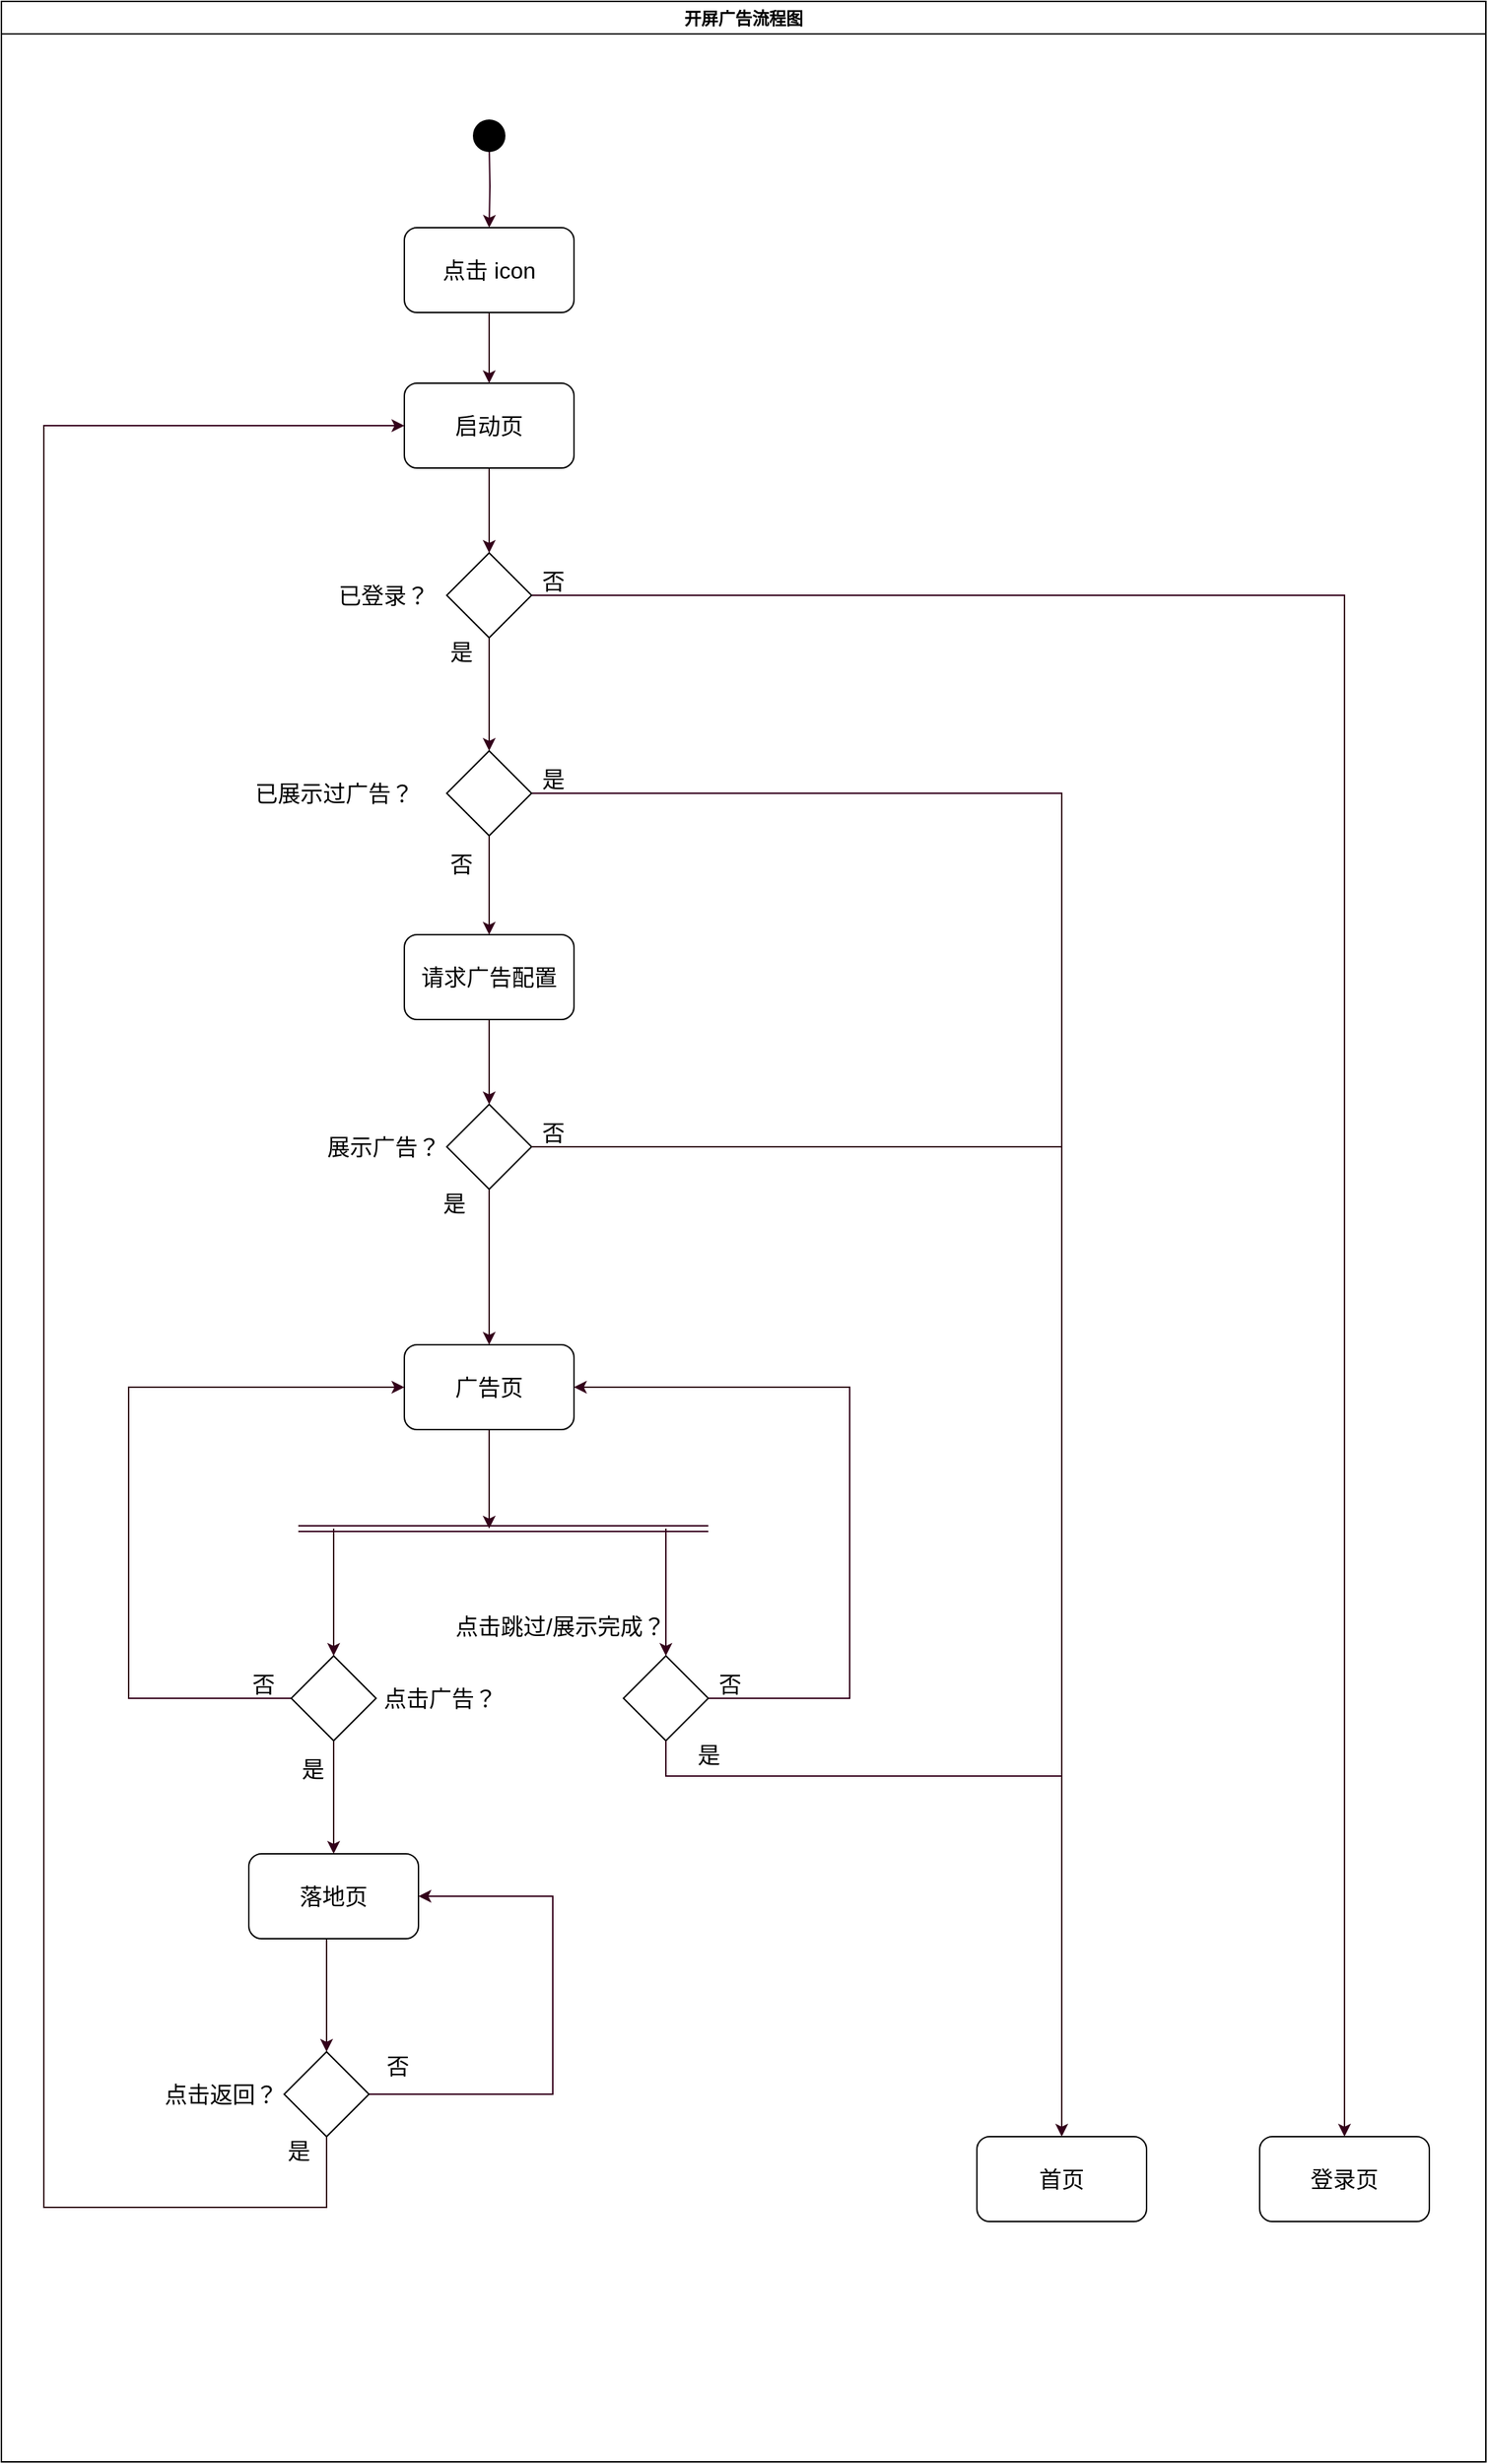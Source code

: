 <mxfile version="15.6.5" type="github">
  <diagram id="euzZqHydwFeH9KyfkGWj" name="Page-1">
    <mxGraphModel dx="946" dy="532" grid="1" gridSize="10" guides="1" tooltips="1" connect="1" arrows="1" fold="1" page="1" pageScale="1" pageWidth="827" pageHeight="1169" math="0" shadow="0">
      <root>
        <mxCell id="0" />
        <mxCell id="1" parent="0" />
        <mxCell id="2bbMxSYwXdYaRwTV3csB-1" value="开屏广告流程图" style="swimlane;fillColor=default;strokeColor=default;fontColor=default;swimlaneFillColor=default;" vertex="1" parent="1">
          <mxGeometry y="10" width="1050" height="1740" as="geometry" />
        </mxCell>
        <mxCell id="4h6Gc5Q3ZyhKogQl8zRI-5" style="edgeStyle=orthogonalEdgeStyle;rounded=0;orthogonalLoop=1;jettySize=auto;html=1;labelBackgroundColor=default;fontColor=default;strokeColor=#33001A;" parent="1" target="4h6Gc5Q3ZyhKogQl8zRI-4" edge="1">
          <mxGeometry relative="1" as="geometry">
            <mxPoint x="345" y="110" as="sourcePoint" />
          </mxGeometry>
        </mxCell>
        <mxCell id="4h6Gc5Q3ZyhKogQl8zRI-2" value="" style="ellipse;html=1;shape=startState;fillColor=#000000;strokeColor=#000000;fontColor=default;" parent="1" vertex="1">
          <mxGeometry x="330" y="90" width="30" height="30" as="geometry" />
        </mxCell>
        <mxCell id="4h6Gc5Q3ZyhKogQl8zRI-8" style="edgeStyle=orthogonalEdgeStyle;rounded=0;orthogonalLoop=1;jettySize=auto;html=1;labelBackgroundColor=default;fontSize=16;fontColor=default;strokeColor=#33001A;" parent="1" source="4h6Gc5Q3ZyhKogQl8zRI-4" target="4h6Gc5Q3ZyhKogQl8zRI-7" edge="1">
          <mxGeometry relative="1" as="geometry" />
        </mxCell>
        <mxCell id="4h6Gc5Q3ZyhKogQl8zRI-4" value="&lt;font style=&quot;font-size: 16px&quot;&gt;点击 icon&lt;/font&gt;" style="rounded=1;whiteSpace=wrap;html=1;fontColor=default;strokeColor=#000000;fillColor=default;" parent="1" vertex="1">
          <mxGeometry x="285" y="170" width="120" height="60" as="geometry" />
        </mxCell>
        <mxCell id="4h6Gc5Q3ZyhKogQl8zRI-10" style="edgeStyle=orthogonalEdgeStyle;rounded=0;orthogonalLoop=1;jettySize=auto;html=1;entryX=0.5;entryY=0;entryDx=0;entryDy=0;labelBackgroundColor=default;fontSize=16;fontColor=default;strokeColor=#33001A;" parent="1" source="4h6Gc5Q3ZyhKogQl8zRI-7" target="4h6Gc5Q3ZyhKogQl8zRI-9" edge="1">
          <mxGeometry relative="1" as="geometry" />
        </mxCell>
        <mxCell id="4h6Gc5Q3ZyhKogQl8zRI-7" value="&lt;font style=&quot;font-size: 16px&quot;&gt;启动页&lt;/font&gt;" style="rounded=1;whiteSpace=wrap;html=1;fontColor=default;strokeColor=#000000;fillColor=default;" parent="1" vertex="1">
          <mxGeometry x="285" y="280" width="120" height="60" as="geometry" />
        </mxCell>
        <mxCell id="4h6Gc5Q3ZyhKogQl8zRI-13" style="edgeStyle=orthogonalEdgeStyle;rounded=0;orthogonalLoop=1;jettySize=auto;html=1;exitX=1;exitY=0.5;exitDx=0;exitDy=0;labelBackgroundColor=default;fontSize=16;fontColor=default;strokeColor=#33001A;" parent="1" source="4h6Gc5Q3ZyhKogQl8zRI-9" target="4h6Gc5Q3ZyhKogQl8zRI-12" edge="1">
          <mxGeometry relative="1" as="geometry" />
        </mxCell>
        <mxCell id="4h6Gc5Q3ZyhKogQl8zRI-17" style="edgeStyle=orthogonalEdgeStyle;rounded=0;orthogonalLoop=1;jettySize=auto;html=1;labelBackgroundColor=default;fontSize=16;fontColor=default;strokeColor=#33001A;" parent="1" source="4h6Gc5Q3ZyhKogQl8zRI-9" target="4h6Gc5Q3ZyhKogQl8zRI-16" edge="1">
          <mxGeometry relative="1" as="geometry" />
        </mxCell>
        <mxCell id="4h6Gc5Q3ZyhKogQl8zRI-9" value="" style="rhombus;whiteSpace=wrap;html=1;fontSize=16;fontColor=default;strokeColor=#000000;fillColor=default;" parent="1" vertex="1">
          <mxGeometry x="315" y="400" width="60" height="60" as="geometry" />
        </mxCell>
        <mxCell id="4h6Gc5Q3ZyhKogQl8zRI-11" value="已登录？" style="text;html=1;align=center;verticalAlign=middle;resizable=0;points=[];autosize=1;strokeColor=none;fillColor=none;fontSize=16;fontColor=default;" parent="1" vertex="1">
          <mxGeometry x="230" y="420" width="80" height="20" as="geometry" />
        </mxCell>
        <mxCell id="4h6Gc5Q3ZyhKogQl8zRI-12" value="登录页" style="rounded=1;whiteSpace=wrap;html=1;fontSize=16;fontColor=default;strokeColor=#000000;fillColor=default;" parent="1" vertex="1">
          <mxGeometry x="890" y="1520" width="120" height="60" as="geometry" />
        </mxCell>
        <mxCell id="4h6Gc5Q3ZyhKogQl8zRI-14" value="否" style="text;html=1;align=center;verticalAlign=middle;resizable=0;points=[];autosize=1;strokeColor=none;fillColor=none;fontSize=16;fontColor=default;" parent="1" vertex="1">
          <mxGeometry x="375" y="410" width="30" height="20" as="geometry" />
        </mxCell>
        <mxCell id="4h6Gc5Q3ZyhKogQl8zRI-21" style="edgeStyle=orthogonalEdgeStyle;rounded=0;orthogonalLoop=1;jettySize=auto;html=1;labelBackgroundColor=default;fontSize=16;fontColor=default;strokeColor=#33001A;entryX=0.5;entryY=0;entryDx=0;entryDy=0;" parent="1" source="4h6Gc5Q3ZyhKogQl8zRI-16" target="4h6Gc5Q3ZyhKogQl8zRI-32" edge="1">
          <mxGeometry relative="1" as="geometry">
            <mxPoint x="500" y="570" as="targetPoint" />
          </mxGeometry>
        </mxCell>
        <mxCell id="4h6Gc5Q3ZyhKogQl8zRI-27" style="edgeStyle=orthogonalEdgeStyle;rounded=0;orthogonalLoop=1;jettySize=auto;html=1;entryX=0.5;entryY=0;entryDx=0;entryDy=0;labelBackgroundColor=default;fontSize=16;fontColor=default;strokeColor=#33001A;" parent="1" source="4h6Gc5Q3ZyhKogQl8zRI-16" target="4h6Gc5Q3ZyhKogQl8zRI-26" edge="1">
          <mxGeometry relative="1" as="geometry" />
        </mxCell>
        <mxCell id="4h6Gc5Q3ZyhKogQl8zRI-16" value="" style="rhombus;whiteSpace=wrap;html=1;fontSize=16;fontColor=default;strokeColor=#000000;fillColor=default;" parent="1" vertex="1">
          <mxGeometry x="315" y="540" width="60" height="60" as="geometry" />
        </mxCell>
        <mxCell id="4h6Gc5Q3ZyhKogQl8zRI-18" value="是" style="text;html=1;align=center;verticalAlign=middle;resizable=0;points=[];autosize=1;strokeColor=none;fillColor=none;fontSize=16;fontColor=default;" parent="1" vertex="1">
          <mxGeometry x="310" y="460" width="30" height="20" as="geometry" />
        </mxCell>
        <mxCell id="4h6Gc5Q3ZyhKogQl8zRI-19" value="已展示过广告？" style="text;html=1;align=center;verticalAlign=middle;resizable=0;points=[];autosize=1;strokeColor=none;fillColor=none;fontSize=16;fontColor=default;" parent="1" vertex="1">
          <mxGeometry x="170" y="560" width="130" height="20" as="geometry" />
        </mxCell>
        <mxCell id="4h6Gc5Q3ZyhKogQl8zRI-22" value="是" style="text;html=1;align=center;verticalAlign=middle;resizable=0;points=[];autosize=1;strokeColor=none;fillColor=none;fontSize=16;fontColor=default;" parent="1" vertex="1">
          <mxGeometry x="375" y="550" width="30" height="20" as="geometry" />
        </mxCell>
        <mxCell id="4h6Gc5Q3ZyhKogQl8zRI-30" style="edgeStyle=orthogonalEdgeStyle;rounded=0;orthogonalLoop=1;jettySize=auto;html=1;exitX=0.5;exitY=1;exitDx=0;exitDy=0;entryX=0.5;entryY=0;entryDx=0;entryDy=0;labelBackgroundColor=default;fontSize=16;fontColor=default;strokeColor=#33001A;" parent="1" source="4h6Gc5Q3ZyhKogQl8zRI-26" target="4h6Gc5Q3ZyhKogQl8zRI-29" edge="1">
          <mxGeometry relative="1" as="geometry" />
        </mxCell>
        <mxCell id="4h6Gc5Q3ZyhKogQl8zRI-26" value="请求广告配置" style="rounded=1;whiteSpace=wrap;html=1;fontSize=16;fontColor=default;strokeColor=#000000;fillColor=default;" parent="1" vertex="1">
          <mxGeometry x="285" y="670" width="120" height="60" as="geometry" />
        </mxCell>
        <mxCell id="4h6Gc5Q3ZyhKogQl8zRI-28" value="否" style="text;html=1;align=center;verticalAlign=middle;resizable=0;points=[];autosize=1;strokeColor=none;fillColor=none;fontSize=16;fontColor=default;" parent="1" vertex="1">
          <mxGeometry x="310" y="610" width="30" height="20" as="geometry" />
        </mxCell>
        <mxCell id="4h6Gc5Q3ZyhKogQl8zRI-36" style="edgeStyle=orthogonalEdgeStyle;rounded=0;orthogonalLoop=1;jettySize=auto;html=1;labelBackgroundColor=default;fontSize=16;fontColor=default;strokeColor=#33001A;" parent="1" source="4h6Gc5Q3ZyhKogQl8zRI-29" target="4h6Gc5Q3ZyhKogQl8zRI-35" edge="1">
          <mxGeometry relative="1" as="geometry" />
        </mxCell>
        <mxCell id="4h6Gc5Q3ZyhKogQl8zRI-29" value="" style="rhombus;whiteSpace=wrap;html=1;fontSize=16;fontColor=default;strokeColor=#000000;fillColor=default;" parent="1" vertex="1">
          <mxGeometry x="315" y="790" width="60" height="60" as="geometry" />
        </mxCell>
        <mxCell id="4h6Gc5Q3ZyhKogQl8zRI-31" value="展示广告？" style="text;html=1;align=center;verticalAlign=middle;resizable=0;points=[];autosize=1;strokeColor=none;fillColor=none;fontSize=16;fontColor=default;" parent="1" vertex="1">
          <mxGeometry x="220" y="810" width="100" height="20" as="geometry" />
        </mxCell>
        <mxCell id="4h6Gc5Q3ZyhKogQl8zRI-32" value="首页" style="rounded=1;whiteSpace=wrap;html=1;fontSize=16;fontColor=default;strokeColor=#000000;fillColor=default;" parent="1" vertex="1">
          <mxGeometry x="690" y="1520" width="120" height="60" as="geometry" />
        </mxCell>
        <mxCell id="4h6Gc5Q3ZyhKogQl8zRI-34" value="否" style="text;html=1;align=center;verticalAlign=middle;resizable=0;points=[];autosize=1;strokeColor=none;fillColor=none;fontSize=16;fontColor=default;" parent="1" vertex="1">
          <mxGeometry x="375" y="800" width="30" height="20" as="geometry" />
        </mxCell>
        <mxCell id="4h6Gc5Q3ZyhKogQl8zRI-54" style="edgeStyle=orthogonalEdgeStyle;rounded=0;orthogonalLoop=1;jettySize=auto;html=1;labelBackgroundColor=default;fontSize=16;fontColor=default;strokeColor=#33001A;" parent="1" source="4h6Gc5Q3ZyhKogQl8zRI-35" edge="1">
          <mxGeometry relative="1" as="geometry">
            <mxPoint x="345" y="1090" as="targetPoint" />
          </mxGeometry>
        </mxCell>
        <mxCell id="4h6Gc5Q3ZyhKogQl8zRI-35" value="广告页" style="rounded=1;whiteSpace=wrap;html=1;fontSize=16;fontColor=default;strokeColor=#000000;fillColor=default;" parent="1" vertex="1">
          <mxGeometry x="285" y="960" width="120" height="60" as="geometry" />
        </mxCell>
        <mxCell id="4h6Gc5Q3ZyhKogQl8zRI-37" value="是" style="text;html=1;align=center;verticalAlign=middle;resizable=0;points=[];autosize=1;strokeColor=none;fillColor=none;fontSize=16;fontColor=default;" parent="1" vertex="1">
          <mxGeometry x="305" y="850" width="30" height="20" as="geometry" />
        </mxCell>
        <mxCell id="4h6Gc5Q3ZyhKogQl8zRI-71" style="edgeStyle=elbowEdgeStyle;rounded=0;orthogonalLoop=1;jettySize=auto;html=1;entryX=0.5;entryY=0;entryDx=0;entryDy=0;labelBackgroundColor=default;fontSize=16;fontColor=default;strokeColor=#33001A;" parent="1" source="4h6Gc5Q3ZyhKogQl8zRI-38" target="4h6Gc5Q3ZyhKogQl8zRI-70" edge="1">
          <mxGeometry relative="1" as="geometry" />
        </mxCell>
        <mxCell id="4h6Gc5Q3ZyhKogQl8zRI-73" style="edgeStyle=elbowEdgeStyle;rounded=0;orthogonalLoop=1;jettySize=auto;html=1;labelBackgroundColor=default;fontSize=16;fontColor=default;strokeColor=#33001A;" parent="1" source="4h6Gc5Q3ZyhKogQl8zRI-38" target="4h6Gc5Q3ZyhKogQl8zRI-35" edge="1">
          <mxGeometry relative="1" as="geometry">
            <Array as="points">
              <mxPoint x="90" y="1110" />
            </Array>
          </mxGeometry>
        </mxCell>
        <mxCell id="4h6Gc5Q3ZyhKogQl8zRI-38" value="" style="rhombus;whiteSpace=wrap;html=1;fontSize=16;fontColor=default;strokeColor=#000000;fillColor=default;" parent="1" vertex="1">
          <mxGeometry x="205" y="1180" width="60" height="60" as="geometry" />
        </mxCell>
        <mxCell id="4h6Gc5Q3ZyhKogQl8zRI-40" value="点击跳过/展示完成？" style="text;html=1;align=center;verticalAlign=middle;resizable=0;points=[];autosize=1;strokeColor=none;fillColor=none;fontSize=16;fontColor=default;" parent="1" vertex="1">
          <mxGeometry x="315" y="1149" width="160" height="20" as="geometry" />
        </mxCell>
        <mxCell id="4h6Gc5Q3ZyhKogQl8zRI-67" style="edgeStyle=elbowEdgeStyle;rounded=0;orthogonalLoop=1;jettySize=auto;html=1;labelBackgroundColor=default;fontSize=16;fontColor=default;strokeColor=#33001A;entryX=1;entryY=0.5;entryDx=0;entryDy=0;" parent="1" source="4h6Gc5Q3ZyhKogQl8zRI-48" target="4h6Gc5Q3ZyhKogQl8zRI-35" edge="1">
          <mxGeometry relative="1" as="geometry">
            <mxPoint x="410" y="990" as="targetPoint" />
            <Array as="points">
              <mxPoint x="600" y="1100" />
            </Array>
          </mxGeometry>
        </mxCell>
        <mxCell id="4h6Gc5Q3ZyhKogQl8zRI-48" value="" style="rhombus;whiteSpace=wrap;html=1;fontSize=16;fontColor=default;strokeColor=#000000;fillColor=default;" parent="1" vertex="1">
          <mxGeometry x="440" y="1180" width="60" height="60" as="geometry" />
        </mxCell>
        <mxCell id="4h6Gc5Q3ZyhKogQl8zRI-53" value="" style="shape=link;html=1;rounded=0;labelBackgroundColor=default;fontSize=16;fontColor=default;strokeColor=#33001A;" parent="1" edge="1">
          <mxGeometry width="100" relative="1" as="geometry">
            <mxPoint x="210" y="1090" as="sourcePoint" />
            <mxPoint x="500" y="1090" as="targetPoint" />
          </mxGeometry>
        </mxCell>
        <mxCell id="4h6Gc5Q3ZyhKogQl8zRI-55" value="" style="endArrow=classic;html=1;rounded=0;labelBackgroundColor=default;fontSize=16;fontColor=default;strokeColor=#33001A;entryX=0.5;entryY=0;entryDx=0;entryDy=0;" parent="1" target="4h6Gc5Q3ZyhKogQl8zRI-38" edge="1">
          <mxGeometry width="50" height="50" relative="1" as="geometry">
            <mxPoint x="235" y="1090" as="sourcePoint" />
            <mxPoint x="210" y="1110" as="targetPoint" />
          </mxGeometry>
        </mxCell>
        <mxCell id="4h6Gc5Q3ZyhKogQl8zRI-56" value="" style="endArrow=none;html=1;rounded=0;labelBackgroundColor=default;fontSize=16;fontColor=default;strokeColor=#33001A;exitX=1;exitY=0.5;exitDx=0;exitDy=0;" parent="1" source="4h6Gc5Q3ZyhKogQl8zRI-29" edge="1">
          <mxGeometry width="50" height="50" relative="1" as="geometry">
            <mxPoint x="480" y="840" as="sourcePoint" />
            <mxPoint x="750" y="820" as="targetPoint" />
          </mxGeometry>
        </mxCell>
        <mxCell id="4h6Gc5Q3ZyhKogQl8zRI-61" value="" style="endArrow=classic;html=1;rounded=0;labelBackgroundColor=default;fontSize=16;fontColor=default;strokeColor=#33001A;entryX=0.5;entryY=0;entryDx=0;entryDy=0;" parent="1" target="4h6Gc5Q3ZyhKogQl8zRI-48" edge="1">
          <mxGeometry width="50" height="50" relative="1" as="geometry">
            <mxPoint x="470" y="1090" as="sourcePoint" />
            <mxPoint x="530" y="1160" as="targetPoint" />
          </mxGeometry>
        </mxCell>
        <mxCell id="4h6Gc5Q3ZyhKogQl8zRI-65" value="" style="endArrow=none;html=1;rounded=0;labelBackgroundColor=default;fontSize=16;fontColor=default;strokeColor=#33001A;exitX=0.5;exitY=1;exitDx=0;exitDy=0;edgeStyle=orthogonalEdgeStyle;" parent="1" source="4h6Gc5Q3ZyhKogQl8zRI-48" edge="1">
          <mxGeometry width="50" height="50" relative="1" as="geometry">
            <mxPoint x="480" y="1210" as="sourcePoint" />
            <mxPoint x="750" y="1265" as="targetPoint" />
            <Array as="points">
              <mxPoint x="470" y="1265" />
              <mxPoint x="670" y="1265" />
            </Array>
          </mxGeometry>
        </mxCell>
        <mxCell id="4h6Gc5Q3ZyhKogQl8zRI-66" value="是" style="text;html=1;align=center;verticalAlign=middle;resizable=0;points=[];autosize=1;strokeColor=none;fillColor=none;fontSize=16;fontColor=default;" parent="1" vertex="1">
          <mxGeometry x="485" y="1240" width="30" height="20" as="geometry" />
        </mxCell>
        <mxCell id="4h6Gc5Q3ZyhKogQl8zRI-68" value="否" style="text;html=1;align=center;verticalAlign=middle;resizable=0;points=[];autosize=1;strokeColor=none;fillColor=none;fontSize=16;fontColor=default;" parent="1" vertex="1">
          <mxGeometry x="500" y="1190" width="30" height="20" as="geometry" />
        </mxCell>
        <mxCell id="4h6Gc5Q3ZyhKogQl8zRI-69" value="点击广告？" style="text;html=1;align=center;verticalAlign=middle;resizable=0;points=[];autosize=1;strokeColor=none;fillColor=none;fontSize=16;fontColor=default;" parent="1" vertex="1">
          <mxGeometry x="260" y="1200" width="100" height="20" as="geometry" />
        </mxCell>
        <mxCell id="4h6Gc5Q3ZyhKogQl8zRI-77" style="edgeStyle=elbowEdgeStyle;rounded=0;orthogonalLoop=1;jettySize=auto;html=1;labelBackgroundColor=default;fontSize=16;fontColor=default;strokeColor=#33001A;" parent="1" source="4h6Gc5Q3ZyhKogQl8zRI-70" target="4h6Gc5Q3ZyhKogQl8zRI-76" edge="1">
          <mxGeometry relative="1" as="geometry" />
        </mxCell>
        <mxCell id="4h6Gc5Q3ZyhKogQl8zRI-70" value="落地页" style="rounded=1;whiteSpace=wrap;html=1;fontSize=16;fontColor=default;strokeColor=#000000;fillColor=default;" parent="1" vertex="1">
          <mxGeometry x="175" y="1320" width="120" height="60" as="geometry" />
        </mxCell>
        <mxCell id="4h6Gc5Q3ZyhKogQl8zRI-72" value="是" style="text;html=1;align=center;verticalAlign=middle;resizable=0;points=[];autosize=1;strokeColor=none;fillColor=none;fontSize=16;fontColor=default;" parent="1" vertex="1">
          <mxGeometry x="205" y="1250" width="30" height="20" as="geometry" />
        </mxCell>
        <mxCell id="4h6Gc5Q3ZyhKogQl8zRI-74" value="否" style="text;html=1;align=center;verticalAlign=middle;resizable=0;points=[];autosize=1;strokeColor=none;fillColor=none;fontSize=16;fontColor=default;" parent="1" vertex="1">
          <mxGeometry x="170" y="1190" width="30" height="20" as="geometry" />
        </mxCell>
        <mxCell id="4h6Gc5Q3ZyhKogQl8zRI-79" style="edgeStyle=elbowEdgeStyle;rounded=0;orthogonalLoop=1;jettySize=auto;html=1;labelBackgroundColor=default;fontSize=16;fontColor=default;strokeColor=#33001A;entryX=1;entryY=0.5;entryDx=0;entryDy=0;" parent="1" source="4h6Gc5Q3ZyhKogQl8zRI-76" target="4h6Gc5Q3ZyhKogQl8zRI-70" edge="1">
          <mxGeometry relative="1" as="geometry">
            <Array as="points">
              <mxPoint x="390" y="1420" />
            </Array>
          </mxGeometry>
        </mxCell>
        <mxCell id="4h6Gc5Q3ZyhKogQl8zRI-81" style="edgeStyle=orthogonalEdgeStyle;rounded=0;orthogonalLoop=1;jettySize=auto;html=1;labelBackgroundColor=default;fontSize=16;fontColor=default;strokeColor=#33001A;exitX=0.5;exitY=1;exitDx=0;exitDy=0;entryX=0;entryY=0.5;entryDx=0;entryDy=0;" parent="1" source="4h6Gc5Q3ZyhKogQl8zRI-76" target="4h6Gc5Q3ZyhKogQl8zRI-7" edge="1">
          <mxGeometry relative="1" as="geometry">
            <mxPoint x="280" y="310" as="targetPoint" />
            <Array as="points">
              <mxPoint x="230" y="1570" />
              <mxPoint x="30" y="1570" />
              <mxPoint x="30" y="310" />
            </Array>
          </mxGeometry>
        </mxCell>
        <mxCell id="4h6Gc5Q3ZyhKogQl8zRI-76" value="" style="rhombus;whiteSpace=wrap;html=1;fontSize=16;fontColor=default;strokeColor=#000000;fillColor=default;" parent="1" vertex="1">
          <mxGeometry x="200" y="1460" width="60" height="60" as="geometry" />
        </mxCell>
        <mxCell id="4h6Gc5Q3ZyhKogQl8zRI-78" value="点击返回？" style="text;html=1;align=center;verticalAlign=middle;resizable=0;points=[];autosize=1;strokeColor=none;fillColor=none;fontSize=16;fontColor=default;" parent="1" vertex="1">
          <mxGeometry x="105" y="1480" width="100" height="20" as="geometry" />
        </mxCell>
        <mxCell id="4h6Gc5Q3ZyhKogQl8zRI-80" value="否" style="text;html=1;align=center;verticalAlign=middle;resizable=0;points=[];autosize=1;strokeColor=none;fillColor=none;fontSize=16;fontColor=default;" parent="1" vertex="1">
          <mxGeometry x="265" y="1460" width="30" height="20" as="geometry" />
        </mxCell>
        <mxCell id="4h6Gc5Q3ZyhKogQl8zRI-83" value="是" style="text;html=1;align=center;verticalAlign=middle;resizable=0;points=[];autosize=1;strokeColor=none;fillColor=none;fontSize=16;fontColor=default;" parent="1" vertex="1">
          <mxGeometry x="195" y="1520" width="30" height="20" as="geometry" />
        </mxCell>
      </root>
    </mxGraphModel>
  </diagram>
</mxfile>
